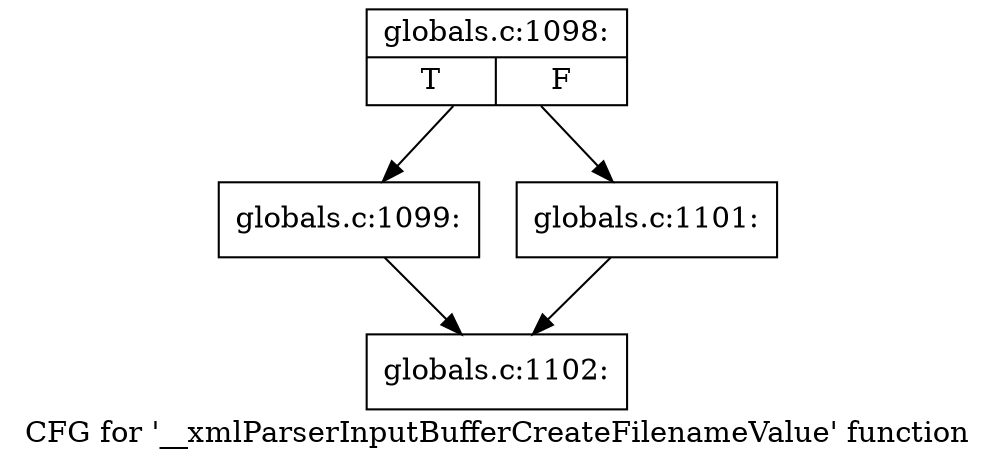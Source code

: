 digraph "CFG for '__xmlParserInputBufferCreateFilenameValue' function" {
	label="CFG for '__xmlParserInputBufferCreateFilenameValue' function";

	Node0x4ae3ad0 [shape=record,label="{globals.c:1098:|{<s0>T|<s1>F}}"];
	Node0x4ae3ad0 -> Node0x4ae4030;
	Node0x4ae3ad0 -> Node0x4ae40d0;
	Node0x4ae4030 [shape=record,label="{globals.c:1099:}"];
	Node0x4ae4030 -> Node0x4ae3bc0;
	Node0x4ae40d0 [shape=record,label="{globals.c:1101:}"];
	Node0x4ae40d0 -> Node0x4ae3bc0;
	Node0x4ae3bc0 [shape=record,label="{globals.c:1102:}"];
}
